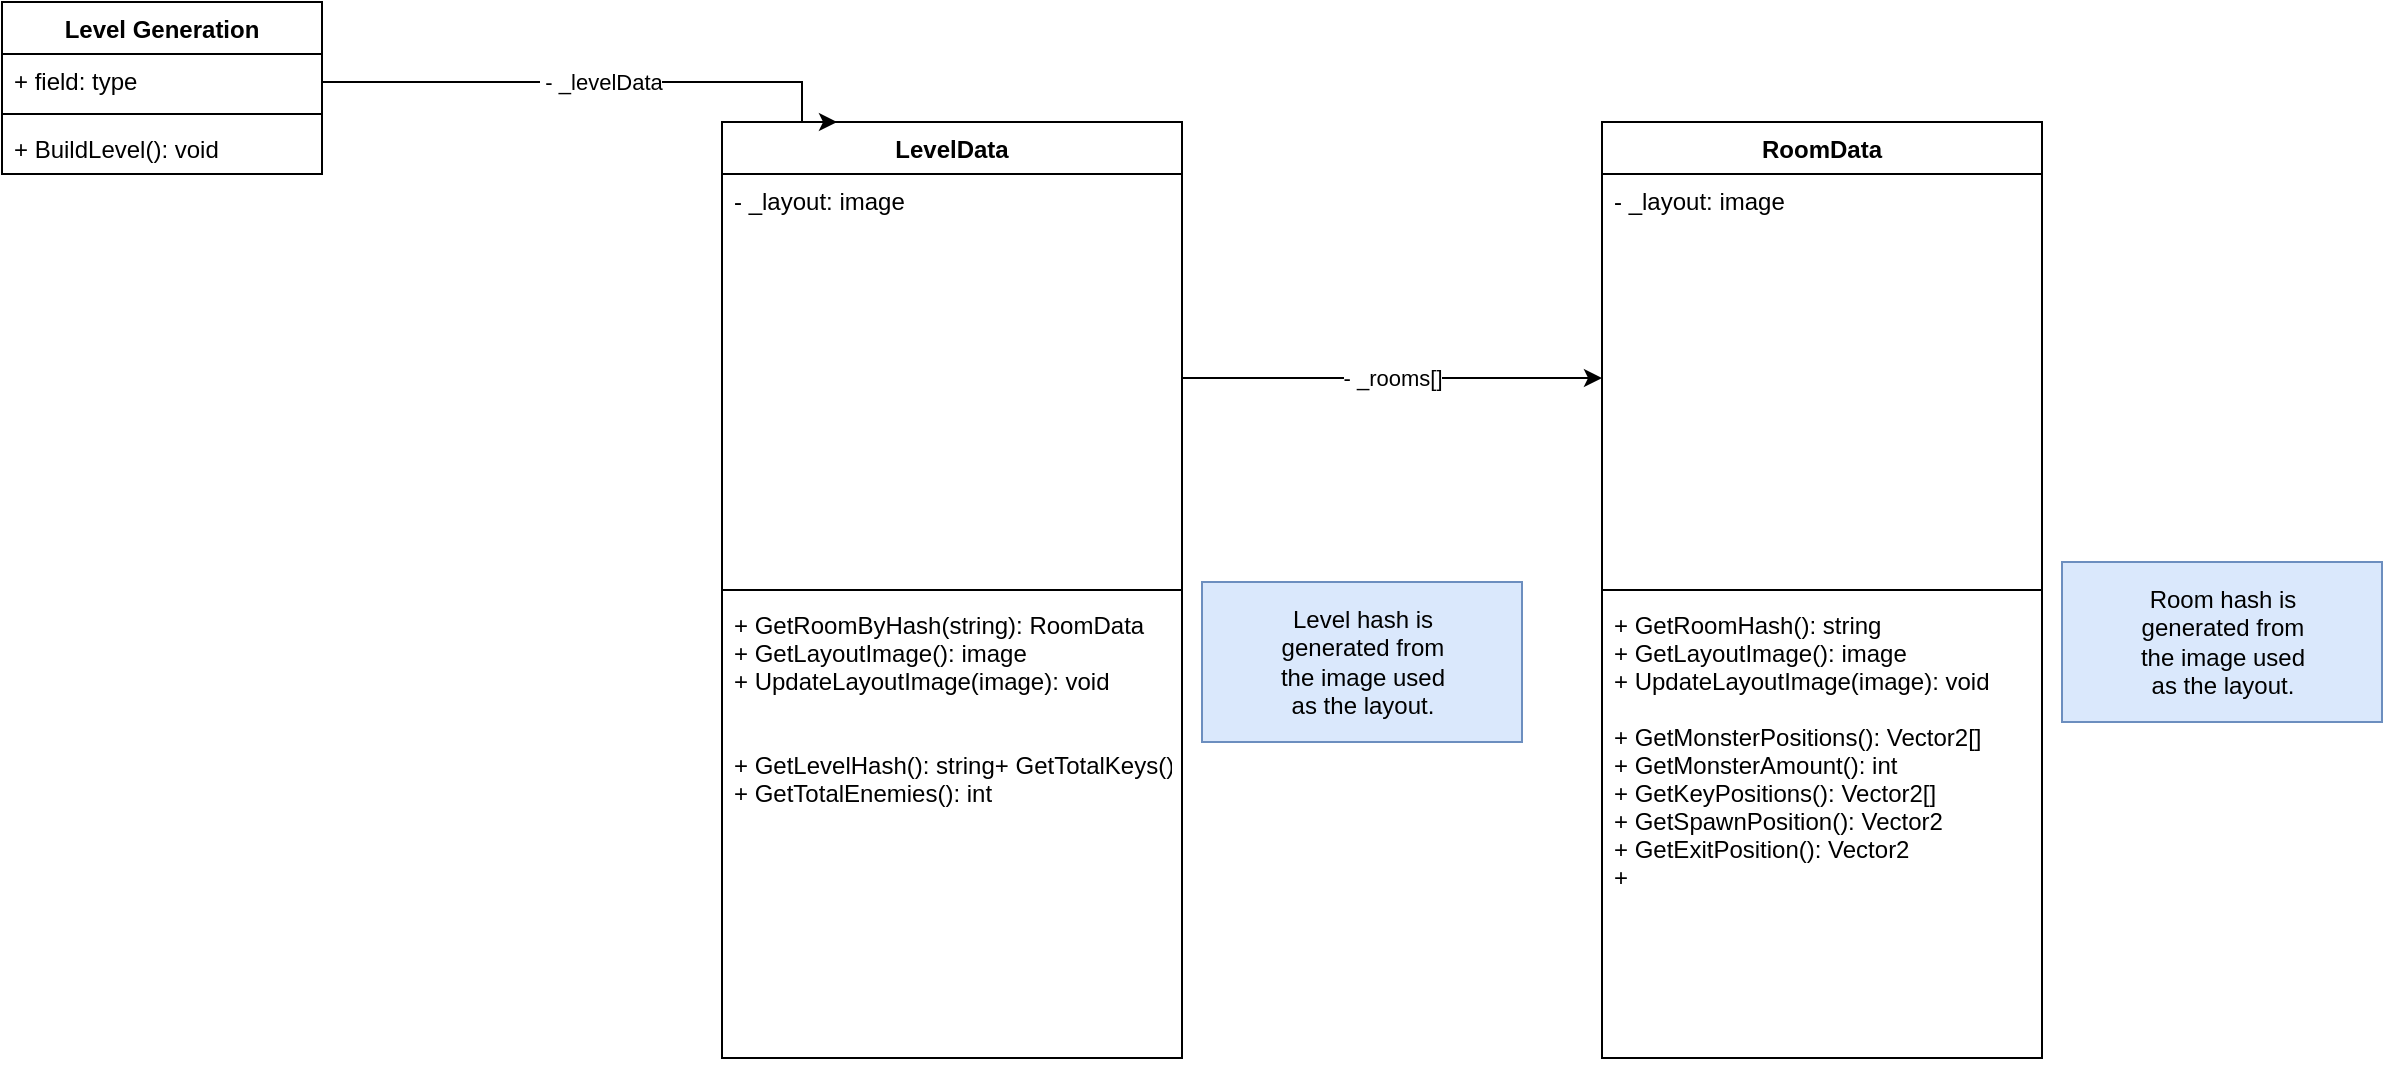 <mxfile version="20.3.0" type="github">
  <diagram id="d66kL4MdZx7_-ow3y834" name="Page-1">
    <mxGraphModel dx="723" dy="545" grid="1" gridSize="10" guides="1" tooltips="1" connect="1" arrows="1" fold="1" page="1" pageScale="1" pageWidth="827" pageHeight="1169" math="0" shadow="0">
      <root>
        <mxCell id="0" />
        <mxCell id="1" parent="0" />
        <mxCell id="LTV1pkqdl1TVWO-Cy7wC-1" value="Level Generation" style="swimlane;fontStyle=1;align=center;verticalAlign=top;childLayout=stackLayout;horizontal=1;startSize=26;horizontalStack=0;resizeParent=1;resizeParentMax=0;resizeLast=0;collapsible=1;marginBottom=0;" vertex="1" parent="1">
          <mxGeometry x="120" y="80" width="160" height="86" as="geometry" />
        </mxCell>
        <mxCell id="LTV1pkqdl1TVWO-Cy7wC-2" value="+ field: type" style="text;strokeColor=none;fillColor=none;align=left;verticalAlign=top;spacingLeft=4;spacingRight=4;overflow=hidden;rotatable=0;points=[[0,0.5],[1,0.5]];portConstraint=eastwest;" vertex="1" parent="LTV1pkqdl1TVWO-Cy7wC-1">
          <mxGeometry y="26" width="160" height="26" as="geometry" />
        </mxCell>
        <mxCell id="LTV1pkqdl1TVWO-Cy7wC-3" value="" style="line;strokeWidth=1;fillColor=none;align=left;verticalAlign=middle;spacingTop=-1;spacingLeft=3;spacingRight=3;rotatable=0;labelPosition=right;points=[];portConstraint=eastwest;strokeColor=inherit;" vertex="1" parent="LTV1pkqdl1TVWO-Cy7wC-1">
          <mxGeometry y="52" width="160" height="8" as="geometry" />
        </mxCell>
        <mxCell id="LTV1pkqdl1TVWO-Cy7wC-4" value="+ BuildLevel(): void" style="text;strokeColor=none;fillColor=none;align=left;verticalAlign=top;spacingLeft=4;spacingRight=4;overflow=hidden;rotatable=0;points=[[0,0.5],[1,0.5]];portConstraint=eastwest;" vertex="1" parent="LTV1pkqdl1TVWO-Cy7wC-1">
          <mxGeometry y="60" width="160" height="26" as="geometry" />
        </mxCell>
        <mxCell id="LTV1pkqdl1TVWO-Cy7wC-5" value="LevelData" style="swimlane;fontStyle=1;align=center;verticalAlign=top;childLayout=stackLayout;horizontal=1;startSize=26;horizontalStack=0;resizeParent=1;resizeParentMax=0;resizeLast=0;collapsible=1;marginBottom=0;" vertex="1" parent="1">
          <mxGeometry x="480" y="140" width="230" height="468" as="geometry" />
        </mxCell>
        <mxCell id="LTV1pkqdl1TVWO-Cy7wC-6" value="- _layout: image" style="text;strokeColor=none;fillColor=none;align=left;verticalAlign=top;spacingLeft=4;spacingRight=4;overflow=hidden;rotatable=0;points=[[0,0.5],[1,0.5]];portConstraint=eastwest;" vertex="1" parent="LTV1pkqdl1TVWO-Cy7wC-5">
          <mxGeometry y="26" width="230" height="204" as="geometry" />
        </mxCell>
        <mxCell id="LTV1pkqdl1TVWO-Cy7wC-7" value="" style="line;strokeWidth=1;fillColor=none;align=left;verticalAlign=middle;spacingTop=-1;spacingLeft=3;spacingRight=3;rotatable=0;labelPosition=right;points=[];portConstraint=eastwest;strokeColor=inherit;" vertex="1" parent="LTV1pkqdl1TVWO-Cy7wC-5">
          <mxGeometry y="230" width="230" height="8" as="geometry" />
        </mxCell>
        <mxCell id="LTV1pkqdl1TVWO-Cy7wC-8" value="+ GetRoomByHash(string): RoomData &#xa;+ GetLayoutImage(): image&#xa;+ UpdateLayoutImage(image): void&#xa;&#xa;&#xa;+ GetLevelHash(): string+ GetTotalKeys(): int&#xa;+ GetTotalEnemies(): int&#xa;&#xa;&#xa;&#xa;" style="text;strokeColor=none;fillColor=none;align=left;verticalAlign=top;spacingLeft=4;spacingRight=4;overflow=hidden;rotatable=0;points=[[0,0.5],[1,0.5]];portConstraint=eastwest;" vertex="1" parent="LTV1pkqdl1TVWO-Cy7wC-5">
          <mxGeometry y="238" width="230" height="230" as="geometry" />
        </mxCell>
        <mxCell id="LTV1pkqdl1TVWO-Cy7wC-9" value="&lt;div&gt;&amp;nbsp;- _levelData&lt;br&gt;&lt;/div&gt;" style="edgeStyle=orthogonalEdgeStyle;rounded=0;orthogonalLoop=1;jettySize=auto;html=1;entryX=0.25;entryY=0;entryDx=0;entryDy=0;" edge="1" parent="1" source="LTV1pkqdl1TVWO-Cy7wC-2" target="LTV1pkqdl1TVWO-Cy7wC-5">
          <mxGeometry relative="1" as="geometry">
            <Array as="points">
              <mxPoint x="520" y="120" />
            </Array>
          </mxGeometry>
        </mxCell>
        <mxCell id="LTV1pkqdl1TVWO-Cy7wC-10" value="RoomData" style="swimlane;fontStyle=1;align=center;verticalAlign=top;childLayout=stackLayout;horizontal=1;startSize=26;horizontalStack=0;resizeParent=1;resizeParentMax=0;resizeLast=0;collapsible=1;marginBottom=0;" vertex="1" parent="1">
          <mxGeometry x="920" y="140" width="220" height="468" as="geometry" />
        </mxCell>
        <mxCell id="LTV1pkqdl1TVWO-Cy7wC-11" value="- _layout: image" style="text;strokeColor=none;fillColor=none;align=left;verticalAlign=top;spacingLeft=4;spacingRight=4;overflow=hidden;rotatable=0;points=[[0,0.5],[1,0.5]];portConstraint=eastwest;" vertex="1" parent="LTV1pkqdl1TVWO-Cy7wC-10">
          <mxGeometry y="26" width="220" height="204" as="geometry" />
        </mxCell>
        <mxCell id="LTV1pkqdl1TVWO-Cy7wC-12" value="" style="line;strokeWidth=1;fillColor=none;align=left;verticalAlign=middle;spacingTop=-1;spacingLeft=3;spacingRight=3;rotatable=0;labelPosition=right;points=[];portConstraint=eastwest;strokeColor=inherit;" vertex="1" parent="LTV1pkqdl1TVWO-Cy7wC-10">
          <mxGeometry y="230" width="220" height="8" as="geometry" />
        </mxCell>
        <mxCell id="LTV1pkqdl1TVWO-Cy7wC-13" value="+ GetRoomHash(): string&#xa;+ GetLayoutImage(): image&#xa;+ UpdateLayoutImage(image): void&#xa;&#xa;+ GetMonsterPositions(): Vector2[]&#xa;+ GetMonsterAmount(): int&#xa;+ GetKeyPositions(): Vector2[]&#xa;+ GetSpawnPosition(): Vector2&#xa;+ GetExitPosition(): Vector2&#xa;+ &#xa;&#xa;" style="text;strokeColor=none;fillColor=none;align=left;verticalAlign=top;spacingLeft=4;spacingRight=4;overflow=hidden;rotatable=0;points=[[0,0.5],[1,0.5]];portConstraint=eastwest;" vertex="1" parent="LTV1pkqdl1TVWO-Cy7wC-10">
          <mxGeometry y="238" width="220" height="230" as="geometry" />
        </mxCell>
        <mxCell id="LTV1pkqdl1TVWO-Cy7wC-14" value="&lt;div&gt;Room hash is &lt;br&gt;&lt;/div&gt;&lt;div&gt;generated from &lt;br&gt;&lt;/div&gt;&lt;div&gt;the image used &lt;br&gt;&lt;/div&gt;&lt;div&gt;as the layout. &lt;/div&gt;" style="html=1;fillColor=#dae8fc;strokeColor=#6c8ebf;" vertex="1" parent="1">
          <mxGeometry x="1150" y="360" width="160" height="80" as="geometry" />
        </mxCell>
        <mxCell id="LTV1pkqdl1TVWO-Cy7wC-15" value="&lt;div&gt;Level hash is &lt;br&gt;&lt;/div&gt;&lt;div&gt;generated from &lt;br&gt;&lt;/div&gt;&lt;div&gt;the image used &lt;br&gt;&lt;/div&gt;&lt;div&gt;as the layout. &lt;/div&gt;" style="html=1;fillColor=#dae8fc;strokeColor=#6c8ebf;" vertex="1" parent="1">
          <mxGeometry x="720" y="370" width="160" height="80" as="geometry" />
        </mxCell>
        <mxCell id="LTV1pkqdl1TVWO-Cy7wC-16" value="&lt;div&gt;- _rooms[] &lt;/div&gt;" style="edgeStyle=orthogonalEdgeStyle;rounded=0;orthogonalLoop=1;jettySize=auto;html=1;entryX=0;entryY=0.5;entryDx=0;entryDy=0;" edge="1" parent="1" source="LTV1pkqdl1TVWO-Cy7wC-6" target="LTV1pkqdl1TVWO-Cy7wC-11">
          <mxGeometry relative="1" as="geometry">
            <Array as="points">
              <mxPoint x="810" y="268" />
              <mxPoint x="810" y="268" />
            </Array>
          </mxGeometry>
        </mxCell>
      </root>
    </mxGraphModel>
  </diagram>
</mxfile>
